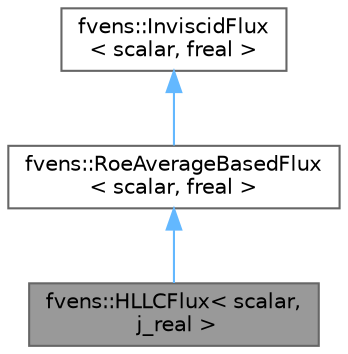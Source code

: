 digraph "fvens::HLLCFlux&lt; scalar, j_real &gt;"
{
 // LATEX_PDF_SIZE
  bgcolor="transparent";
  edge [fontname=Helvetica,fontsize=10,labelfontname=Helvetica,labelfontsize=10];
  node [fontname=Helvetica,fontsize=10,shape=box,height=0.2,width=0.4];
  Node1 [id="Node000001",label="fvens::HLLCFlux\< scalar,\l j_real \>",height=0.2,width=0.4,color="gray40", fillcolor="grey60", style="filled", fontcolor="black",tooltip="Harten Lax Van-Leer numerical flux with contact restoration by Toro."];
  Node2 -> Node1 [id="edge1_Node000001_Node000002",dir="back",color="steelblue1",style="solid",tooltip=" "];
  Node2 [id="Node000002",label="fvens::RoeAverageBasedFlux\l\< scalar, freal \>",height=0.2,width=0.4,color="gray40", fillcolor="white", style="filled",URL="$classfvens_1_1RoeAverageBasedFlux.html",tooltip=" "];
  Node3 -> Node2 [id="edge2_Node000002_Node000003",dir="back",color="steelblue1",style="solid",tooltip=" "];
  Node3 [id="Node000003",label="fvens::InviscidFlux\l\< scalar, freal \>",height=0.2,width=0.4,color="gray40", fillcolor="white", style="filled",URL="$classfvens_1_1InviscidFlux.html",tooltip=" "];
}
